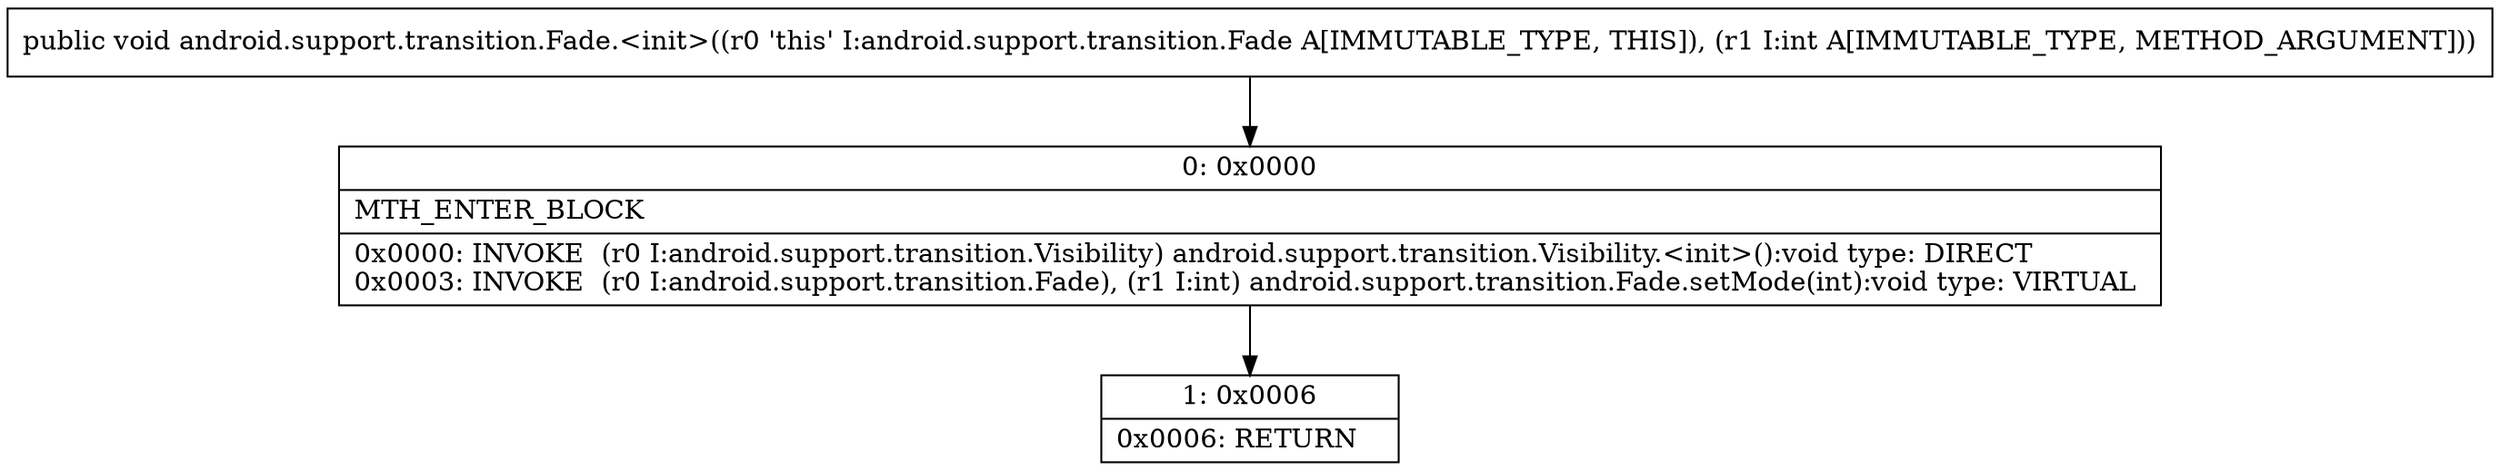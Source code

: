 digraph "CFG forandroid.support.transition.Fade.\<init\>(I)V" {
Node_0 [shape=record,label="{0\:\ 0x0000|MTH_ENTER_BLOCK\l|0x0000: INVOKE  (r0 I:android.support.transition.Visibility) android.support.transition.Visibility.\<init\>():void type: DIRECT \l0x0003: INVOKE  (r0 I:android.support.transition.Fade), (r1 I:int) android.support.transition.Fade.setMode(int):void type: VIRTUAL \l}"];
Node_1 [shape=record,label="{1\:\ 0x0006|0x0006: RETURN   \l}"];
MethodNode[shape=record,label="{public void android.support.transition.Fade.\<init\>((r0 'this' I:android.support.transition.Fade A[IMMUTABLE_TYPE, THIS]), (r1 I:int A[IMMUTABLE_TYPE, METHOD_ARGUMENT])) }"];
MethodNode -> Node_0;
Node_0 -> Node_1;
}

